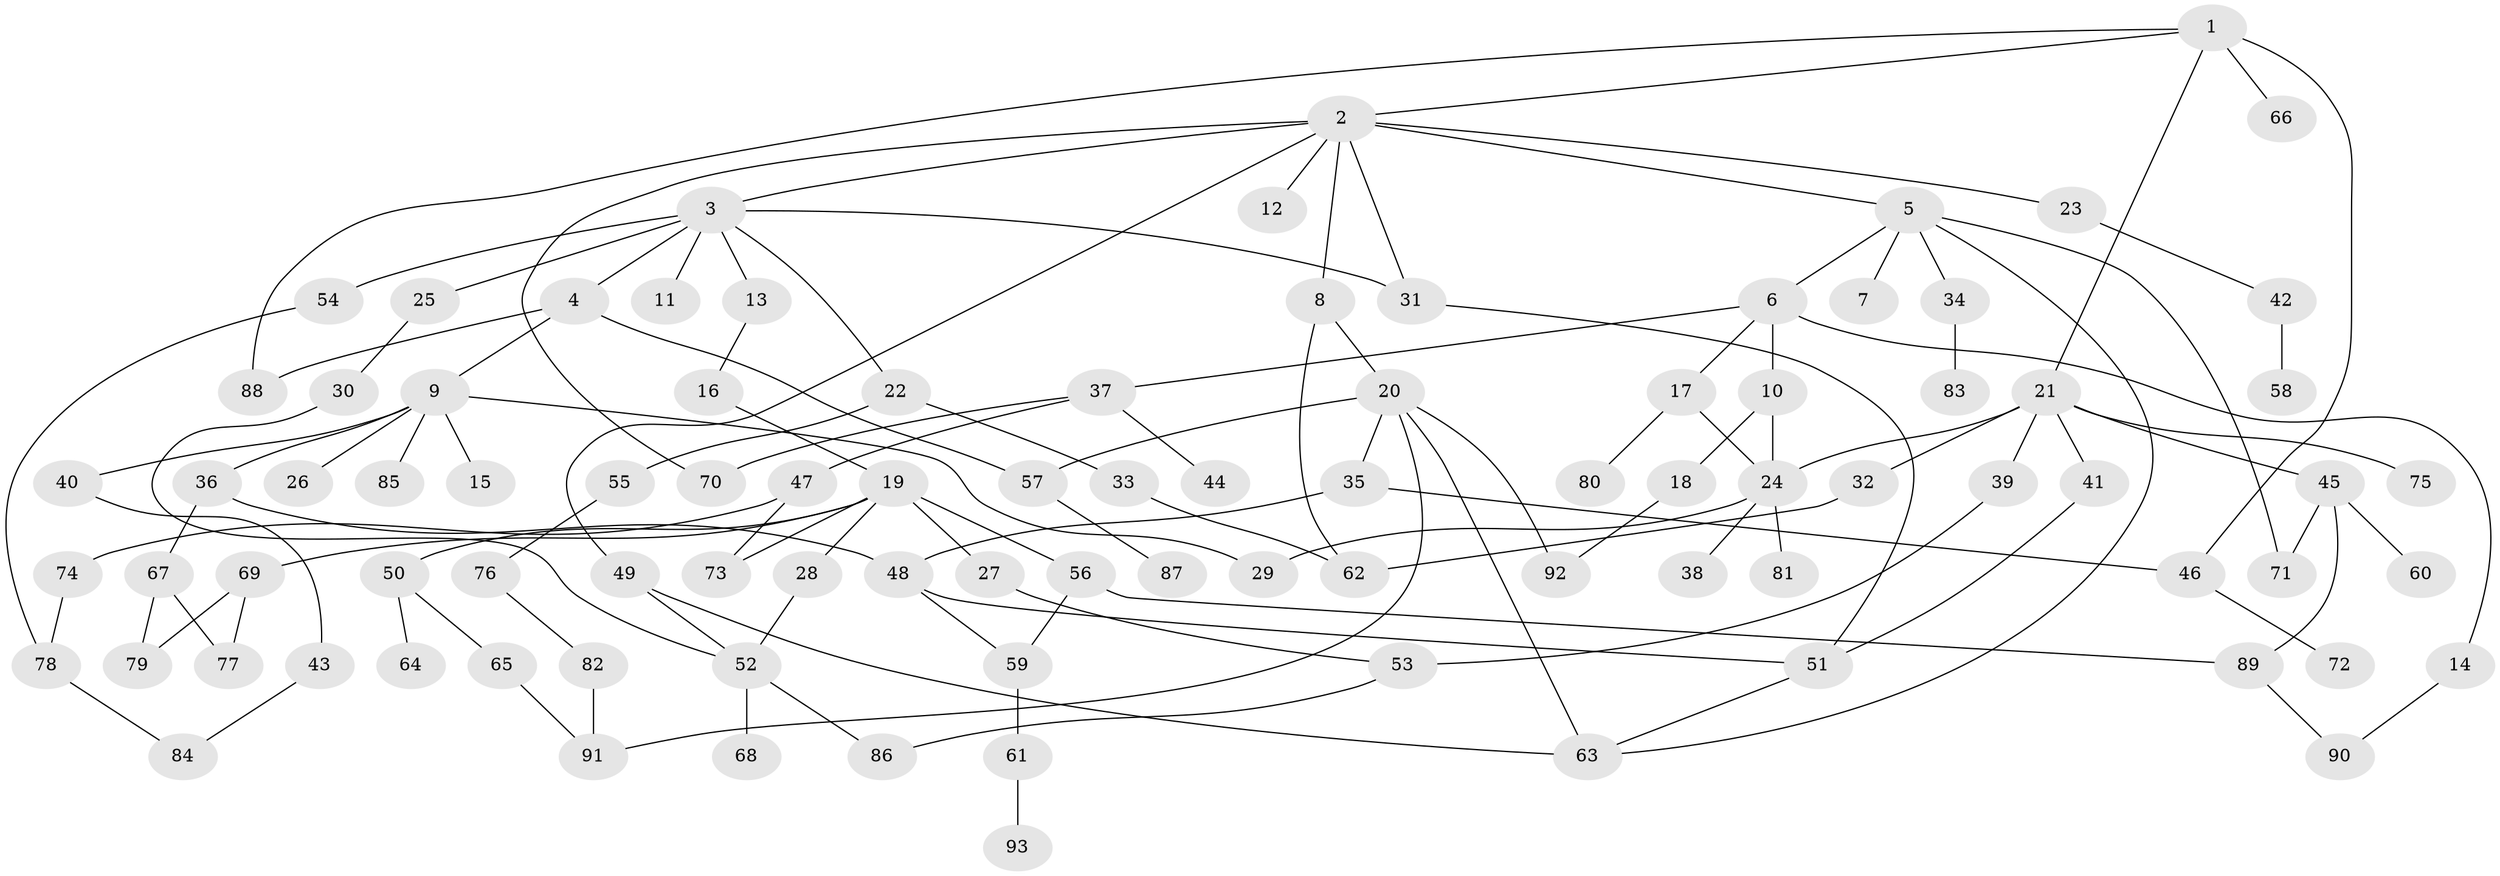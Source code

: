 // coarse degree distribution, {5: 0.125, 4: 0.07142857142857142, 7: 0.03571428571428571, 8: 0.017857142857142856, 6: 0.05357142857142857, 2: 0.35714285714285715, 3: 0.19642857142857142, 1: 0.14285714285714285}
// Generated by graph-tools (version 1.1) at 2025/36/03/04/25 23:36:09]
// undirected, 93 vertices, 124 edges
graph export_dot {
  node [color=gray90,style=filled];
  1;
  2;
  3;
  4;
  5;
  6;
  7;
  8;
  9;
  10;
  11;
  12;
  13;
  14;
  15;
  16;
  17;
  18;
  19;
  20;
  21;
  22;
  23;
  24;
  25;
  26;
  27;
  28;
  29;
  30;
  31;
  32;
  33;
  34;
  35;
  36;
  37;
  38;
  39;
  40;
  41;
  42;
  43;
  44;
  45;
  46;
  47;
  48;
  49;
  50;
  51;
  52;
  53;
  54;
  55;
  56;
  57;
  58;
  59;
  60;
  61;
  62;
  63;
  64;
  65;
  66;
  67;
  68;
  69;
  70;
  71;
  72;
  73;
  74;
  75;
  76;
  77;
  78;
  79;
  80;
  81;
  82;
  83;
  84;
  85;
  86;
  87;
  88;
  89;
  90;
  91;
  92;
  93;
  1 -- 2;
  1 -- 21;
  1 -- 46;
  1 -- 66;
  1 -- 88;
  2 -- 3;
  2 -- 5;
  2 -- 8;
  2 -- 12;
  2 -- 23;
  2 -- 31;
  2 -- 49;
  2 -- 70;
  3 -- 4;
  3 -- 11;
  3 -- 13;
  3 -- 22;
  3 -- 25;
  3 -- 54;
  3 -- 31;
  4 -- 9;
  4 -- 57;
  4 -- 88;
  5 -- 6;
  5 -- 7;
  5 -- 34;
  5 -- 71;
  5 -- 63;
  6 -- 10;
  6 -- 14;
  6 -- 17;
  6 -- 37;
  8 -- 20;
  8 -- 62;
  9 -- 15;
  9 -- 26;
  9 -- 36;
  9 -- 40;
  9 -- 85;
  9 -- 29;
  10 -- 18;
  10 -- 24;
  13 -- 16;
  14 -- 90;
  16 -- 19;
  17 -- 80;
  17 -- 24;
  18 -- 92;
  19 -- 27;
  19 -- 28;
  19 -- 50;
  19 -- 56;
  19 -- 69;
  19 -- 73;
  20 -- 35;
  20 -- 63;
  20 -- 91;
  20 -- 92;
  20 -- 57;
  21 -- 32;
  21 -- 39;
  21 -- 41;
  21 -- 45;
  21 -- 75;
  21 -- 24;
  22 -- 33;
  22 -- 55;
  23 -- 42;
  24 -- 29;
  24 -- 38;
  24 -- 81;
  25 -- 30;
  27 -- 53;
  28 -- 52;
  30 -- 52;
  31 -- 51;
  32 -- 62;
  33 -- 62;
  34 -- 83;
  35 -- 46;
  35 -- 48;
  36 -- 48;
  36 -- 67;
  37 -- 44;
  37 -- 47;
  37 -- 70;
  39 -- 53;
  40 -- 43;
  41 -- 51;
  42 -- 58;
  43 -- 84;
  45 -- 60;
  45 -- 71;
  45 -- 89;
  46 -- 72;
  47 -- 73;
  47 -- 74;
  48 -- 59;
  48 -- 51;
  49 -- 52;
  49 -- 63;
  50 -- 64;
  50 -- 65;
  51 -- 63;
  52 -- 68;
  52 -- 86;
  53 -- 86;
  54 -- 78;
  55 -- 76;
  56 -- 89;
  56 -- 59;
  57 -- 87;
  59 -- 61;
  61 -- 93;
  65 -- 91;
  67 -- 79;
  67 -- 77;
  69 -- 77;
  69 -- 79;
  74 -- 78;
  76 -- 82;
  78 -- 84;
  82 -- 91;
  89 -- 90;
}
